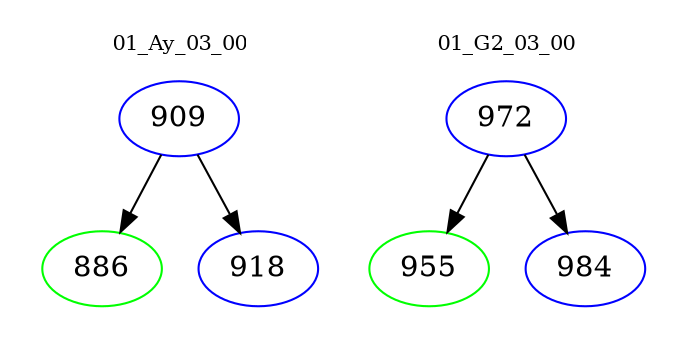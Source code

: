 digraph{
subgraph cluster_0 {
color = white
label = "01_Ay_03_00";
fontsize=10;
T0_909 [label="909", color="blue"]
T0_909 -> T0_886 [color="black"]
T0_886 [label="886", color="green"]
T0_909 -> T0_918 [color="black"]
T0_918 [label="918", color="blue"]
}
subgraph cluster_1 {
color = white
label = "01_G2_03_00";
fontsize=10;
T1_972 [label="972", color="blue"]
T1_972 -> T1_955 [color="black"]
T1_955 [label="955", color="green"]
T1_972 -> T1_984 [color="black"]
T1_984 [label="984", color="blue"]
}
}
